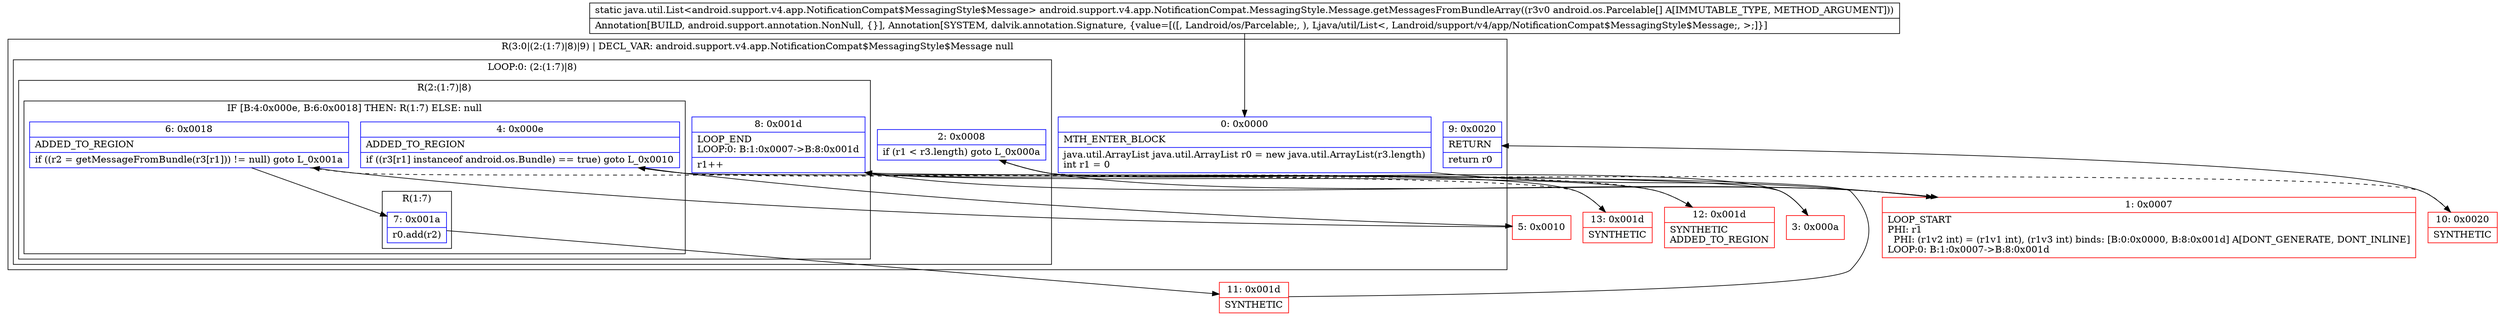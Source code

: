 digraph "CFG forandroid.support.v4.app.NotificationCompat.MessagingStyle.Message.getMessagesFromBundleArray([Landroid\/os\/Parcelable;)Ljava\/util\/List;" {
subgraph cluster_Region_1507066802 {
label = "R(3:0|(2:(1:7)|8)|9) | DECL_VAR: android.support.v4.app.NotificationCompat$MessagingStyle$Message null\l";
node [shape=record,color=blue];
Node_0 [shape=record,label="{0\:\ 0x0000|MTH_ENTER_BLOCK\l|java.util.ArrayList java.util.ArrayList r0 = new java.util.ArrayList(r3.length)\lint r1 = 0\l}"];
subgraph cluster_LoopRegion_132244773 {
label = "LOOP:0: (2:(1:7)|8)";
node [shape=record,color=blue];
Node_2 [shape=record,label="{2\:\ 0x0008|if (r1 \< r3.length) goto L_0x000a\l}"];
subgraph cluster_Region_1313107955 {
label = "R(2:(1:7)|8)";
node [shape=record,color=blue];
subgraph cluster_IfRegion_938753050 {
label = "IF [B:4:0x000e, B:6:0x0018] THEN: R(1:7) ELSE: null";
node [shape=record,color=blue];
Node_4 [shape=record,label="{4\:\ 0x000e|ADDED_TO_REGION\l|if ((r3[r1] instanceof android.os.Bundle) == true) goto L_0x0010\l}"];
Node_6 [shape=record,label="{6\:\ 0x0018|ADDED_TO_REGION\l|if ((r2 = getMessageFromBundle(r3[r1])) != null) goto L_0x001a\l}"];
subgraph cluster_Region_1366097586 {
label = "R(1:7)";
node [shape=record,color=blue];
Node_7 [shape=record,label="{7\:\ 0x001a|r0.add(r2)\l}"];
}
}
Node_8 [shape=record,label="{8\:\ 0x001d|LOOP_END\lLOOP:0: B:1:0x0007\-\>B:8:0x001d\l|r1++\l}"];
}
}
Node_9 [shape=record,label="{9\:\ 0x0020|RETURN\l|return r0\l}"];
}
Node_1 [shape=record,color=red,label="{1\:\ 0x0007|LOOP_START\lPHI: r1 \l  PHI: (r1v2 int) = (r1v1 int), (r1v3 int) binds: [B:0:0x0000, B:8:0x001d] A[DONT_GENERATE, DONT_INLINE]\lLOOP:0: B:1:0x0007\-\>B:8:0x001d\l}"];
Node_3 [shape=record,color=red,label="{3\:\ 0x000a}"];
Node_5 [shape=record,color=red,label="{5\:\ 0x0010}"];
Node_10 [shape=record,color=red,label="{10\:\ 0x0020|SYNTHETIC\l}"];
Node_11 [shape=record,color=red,label="{11\:\ 0x001d|SYNTHETIC\l}"];
Node_12 [shape=record,color=red,label="{12\:\ 0x001d|SYNTHETIC\lADDED_TO_REGION\l}"];
Node_13 [shape=record,color=red,label="{13\:\ 0x001d|SYNTHETIC\l}"];
MethodNode[shape=record,label="{static java.util.List\<android.support.v4.app.NotificationCompat$MessagingStyle$Message\> android.support.v4.app.NotificationCompat.MessagingStyle.Message.getMessagesFromBundleArray((r3v0 android.os.Parcelable[] A[IMMUTABLE_TYPE, METHOD_ARGUMENT]))  | Annotation[BUILD, android.support.annotation.NonNull, \{\}], Annotation[SYSTEM, dalvik.annotation.Signature, \{value=[([, Landroid\/os\/Parcelable;, ), Ljava\/util\/List\<, Landroid\/support\/v4\/app\/NotificationCompat$MessagingStyle$Message;, \>;]\}]\l}"];
MethodNode -> Node_0;
Node_0 -> Node_1;
Node_2 -> Node_3;
Node_2 -> Node_10[style=dashed];
Node_4 -> Node_5;
Node_4 -> Node_12[style=dashed];
Node_6 -> Node_7;
Node_6 -> Node_13[style=dashed];
Node_7 -> Node_11;
Node_8 -> Node_1;
Node_1 -> Node_2;
Node_3 -> Node_4;
Node_5 -> Node_6;
Node_10 -> Node_9;
Node_11 -> Node_8;
Node_12 -> Node_8;
Node_13 -> Node_8;
}

